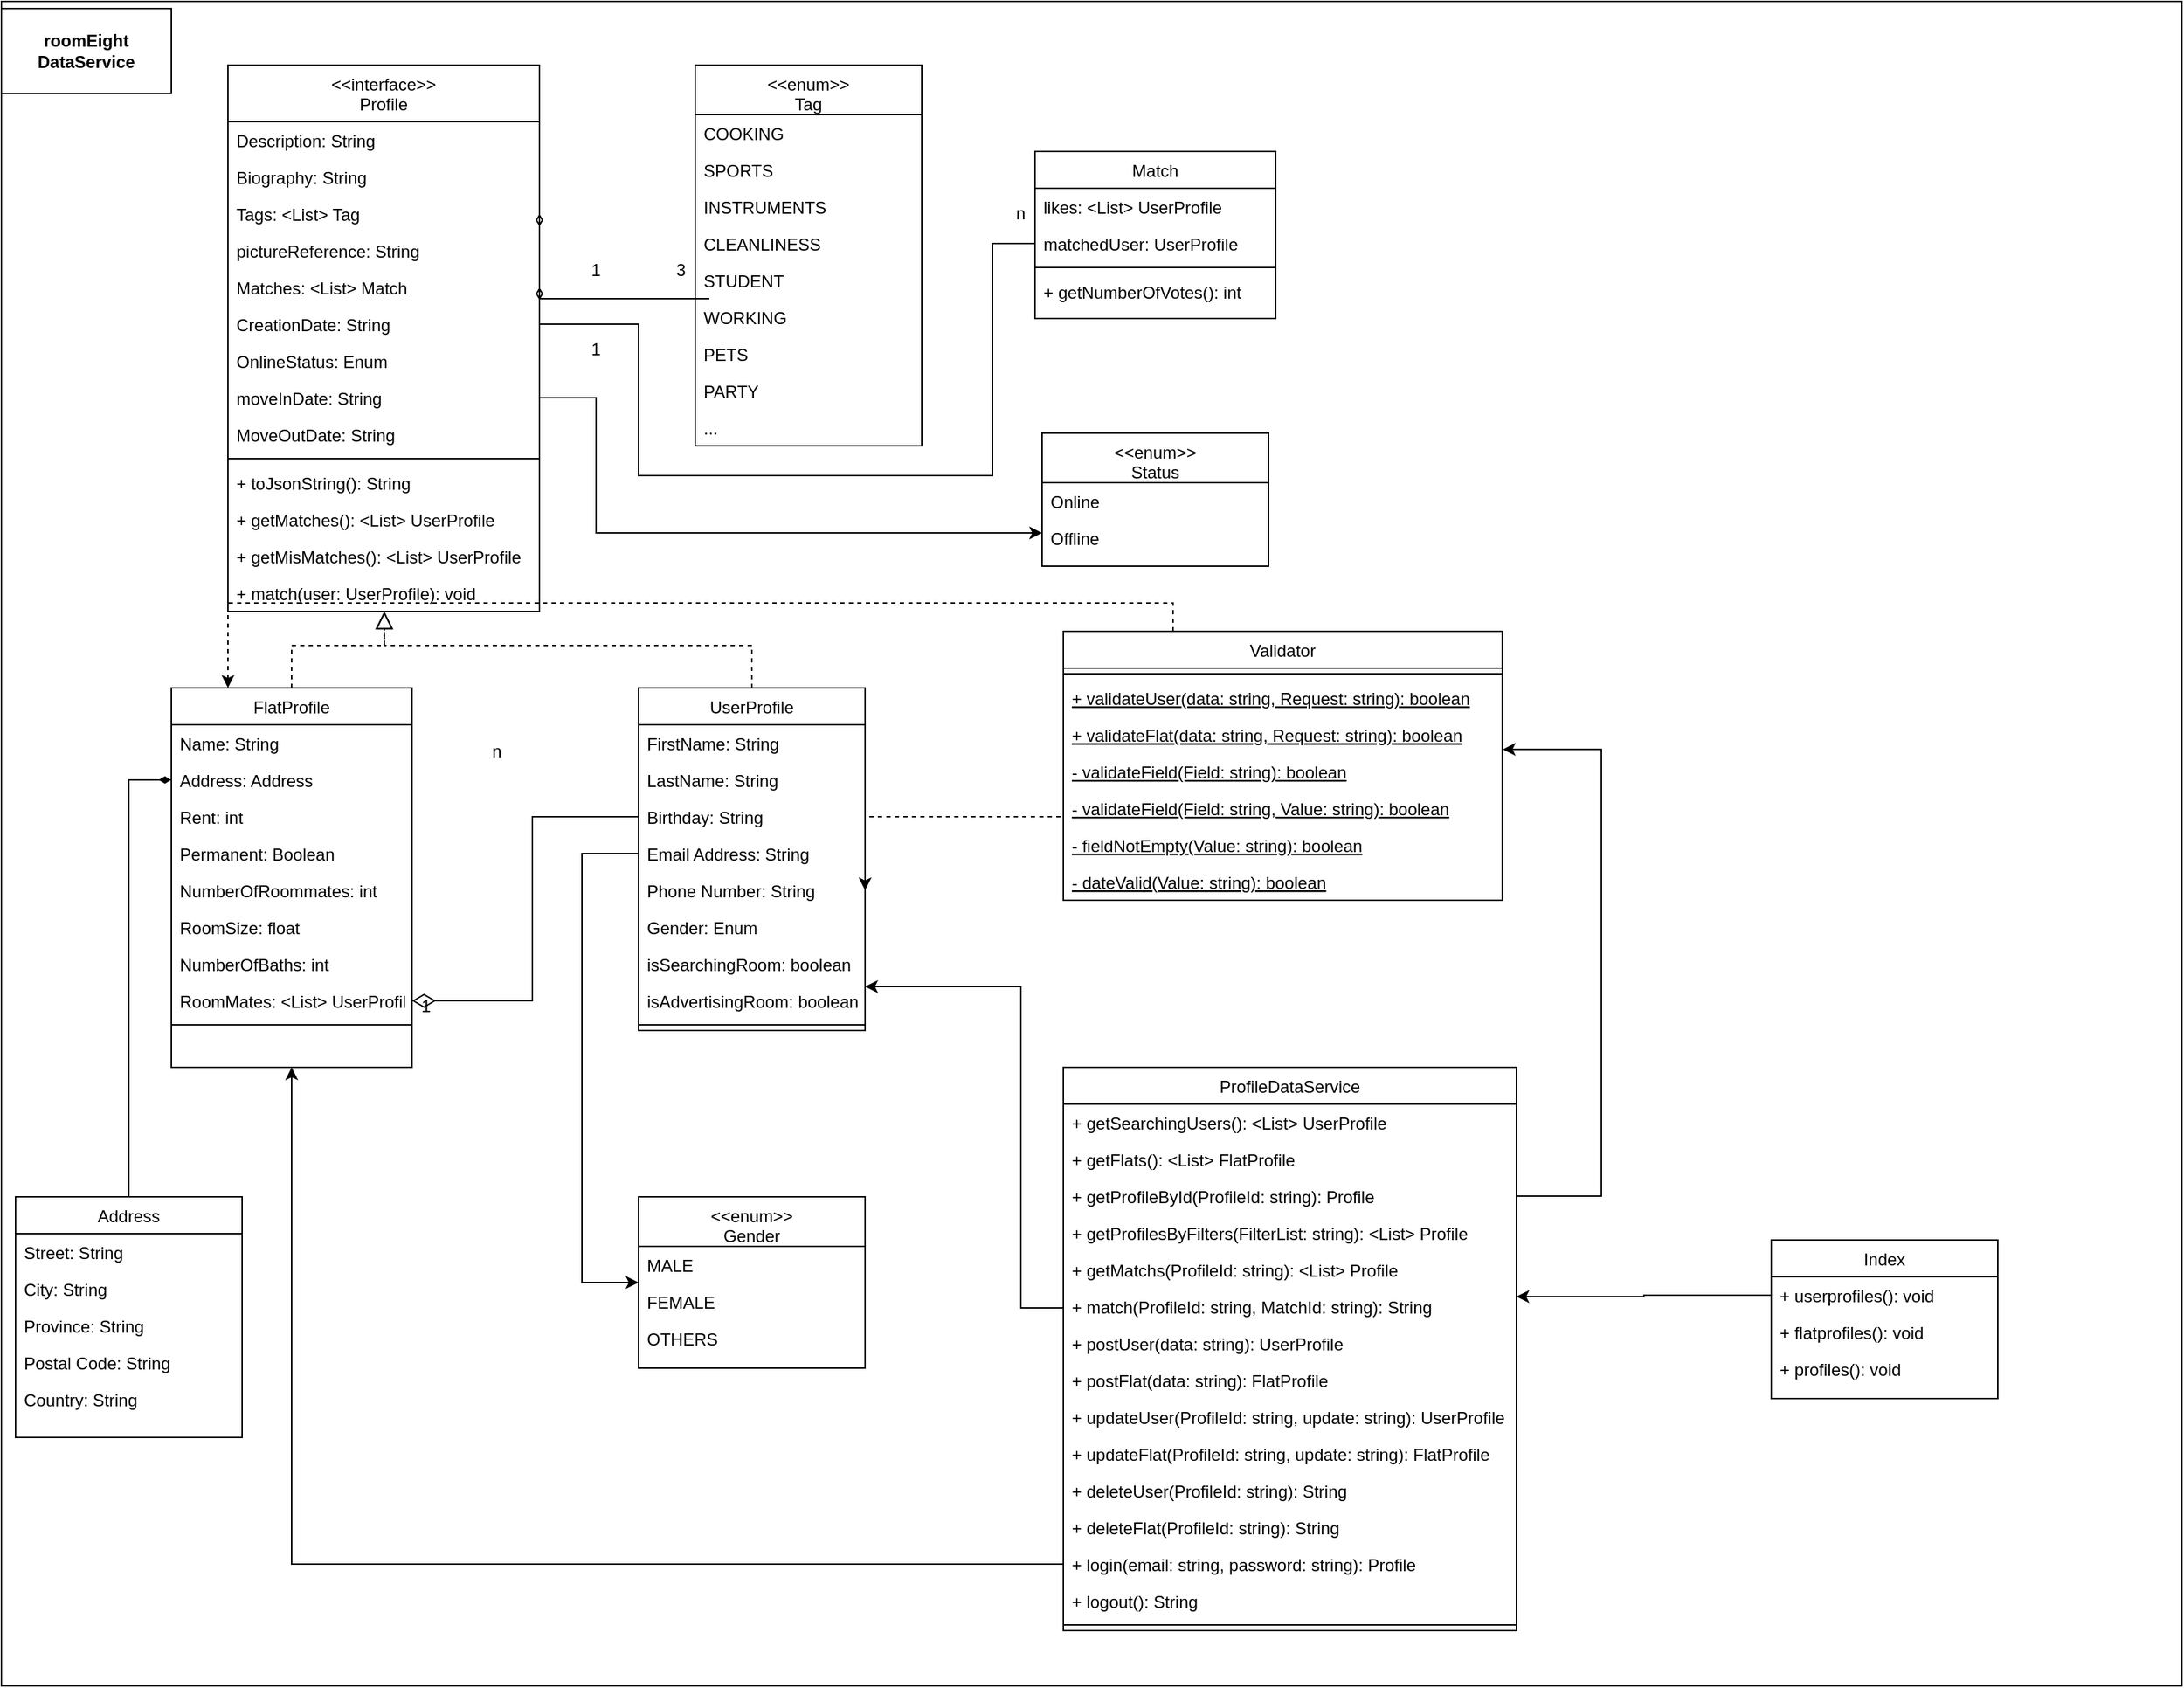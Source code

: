 <mxfile version="17.4.0" type="device"><diagram id="C5RBs43oDa-KdzZeNtuy" name="Page-1"><mxGraphModel dx="946" dy="2243" grid="1" gridSize="10" guides="1" tooltips="1" connect="1" arrows="1" fold="1" page="1" pageScale="1" pageWidth="1169" pageHeight="1654" math="0" shadow="0"><root><mxCell id="WIyWlLk6GJQsqaUBKTNV-0"/><mxCell id="WIyWlLk6GJQsqaUBKTNV-1" parent="WIyWlLk6GJQsqaUBKTNV-0"/><mxCell id="45syr0Z3DBqv8a0EdN4Z-90" value="" style="rounded=0;whiteSpace=wrap;html=1;fillColor=none;align=left;" parent="WIyWlLk6GJQsqaUBKTNV-1" vertex="1"><mxGeometry y="-95" width="1540" height="1190" as="geometry"/></mxCell><mxCell id="zkfFHV4jXpPFQw0GAbJ--0" value="&lt;&lt;interface&gt;&gt;&#10;Profile" style="swimlane;fontStyle=0;align=center;verticalAlign=top;childLayout=stackLayout;horizontal=1;startSize=40;horizontalStack=0;resizeParent=1;resizeLast=0;collapsible=1;marginBottom=0;rounded=0;shadow=0;strokeWidth=1;" parent="WIyWlLk6GJQsqaUBKTNV-1" vertex="1"><mxGeometry x="160" y="-50" width="220" height="386" as="geometry"><mxRectangle x="230" y="140" width="160" height="26" as="alternateBounds"/></mxGeometry></mxCell><mxCell id="45syr0Z3DBqv8a0EdN4Z-5" value="Description: String" style="text;align=left;verticalAlign=top;spacingLeft=4;spacingRight=4;overflow=hidden;rotatable=0;points=[[0,0.5],[1,0.5]];portConstraint=eastwest;rounded=0;shadow=0;html=0;" parent="zkfFHV4jXpPFQw0GAbJ--0" vertex="1"><mxGeometry y="40" width="220" height="26" as="geometry"/></mxCell><mxCell id="fmXCFGEMliuVrJ14JL0A-0" value="Biography: String" style="text;align=left;verticalAlign=top;spacingLeft=4;spacingRight=4;overflow=hidden;rotatable=0;points=[[0,0.5],[1,0.5]];portConstraint=eastwest;rounded=0;shadow=0;html=0;" parent="zkfFHV4jXpPFQw0GAbJ--0" vertex="1"><mxGeometry y="66" width="220" height="26" as="geometry"/></mxCell><mxCell id="45syr0Z3DBqv8a0EdN4Z-22" value="Tags: &lt;List&gt; Tag" style="text;align=left;verticalAlign=top;spacingLeft=4;spacingRight=4;overflow=hidden;rotatable=0;points=[[0,0.5],[1,0.5]];portConstraint=eastwest;rounded=0;shadow=0;html=0;" parent="zkfFHV4jXpPFQw0GAbJ--0" vertex="1"><mxGeometry y="92" width="220" height="26" as="geometry"/></mxCell><mxCell id="zDuQEX8JCiYGTL9rI8Mv-3" value="pictureReference: String" style="text;align=left;verticalAlign=top;spacingLeft=4;spacingRight=4;overflow=hidden;rotatable=0;points=[[0,0.5],[1,0.5]];portConstraint=eastwest;rounded=0;shadow=0;html=0;" parent="zkfFHV4jXpPFQw0GAbJ--0" vertex="1"><mxGeometry y="118" width="220" height="26" as="geometry"/></mxCell><mxCell id="q_veYpE_iwcE82pZh1WK-1" value="Matches: &lt;List&gt; Match" style="text;align=left;verticalAlign=top;spacingLeft=4;spacingRight=4;overflow=hidden;rotatable=0;points=[[0,0.5],[1,0.5]];portConstraint=eastwest;rounded=0;shadow=0;html=0;" parent="zkfFHV4jXpPFQw0GAbJ--0" vertex="1"><mxGeometry y="144" width="220" height="26" as="geometry"/></mxCell><mxCell id="0" value="CreationDate: String" style="text;align=left;verticalAlign=top;spacingLeft=4;spacingRight=4;overflow=hidden;rotatable=0;points=[[0,0.5],[1,0.5]];portConstraint=eastwest;rounded=0;shadow=0;html=0;" parent="zkfFHV4jXpPFQw0GAbJ--0" vertex="1"><mxGeometry y="170" width="220" height="26" as="geometry"/></mxCell><mxCell id="1" value="OnlineStatus: Enum" style="text;align=left;verticalAlign=top;spacingLeft=4;spacingRight=4;overflow=hidden;rotatable=0;points=[[0,0.5],[1,0.5]];portConstraint=eastwest;rounded=0;shadow=0;html=0;" parent="zkfFHV4jXpPFQw0GAbJ--0" vertex="1"><mxGeometry y="196" width="220" height="26" as="geometry"/></mxCell><mxCell id="45syr0Z3DBqv8a0EdN4Z-107" value="moveInDate: String" style="text;align=left;verticalAlign=top;spacingLeft=4;spacingRight=4;overflow=hidden;rotatable=0;points=[[0,0.5],[1,0.5]];portConstraint=eastwest;rounded=0;shadow=0;html=0;" parent="zkfFHV4jXpPFQw0GAbJ--0" vertex="1"><mxGeometry y="222" width="220" height="26" as="geometry"/></mxCell><mxCell id="ufS0wU04KmSd_7B6GoQx-1" value="MoveOutDate: String" style="text;align=left;verticalAlign=top;spacingLeft=4;spacingRight=4;overflow=hidden;rotatable=0;points=[[0,0.5],[1,0.5]];portConstraint=eastwest;rounded=0;shadow=0;html=0;" parent="zkfFHV4jXpPFQw0GAbJ--0" vertex="1"><mxGeometry y="248" width="220" height="26" as="geometry"/></mxCell><mxCell id="zkfFHV4jXpPFQw0GAbJ--4" value="" style="line;html=1;strokeWidth=1;align=left;verticalAlign=middle;spacingTop=-1;spacingLeft=3;spacingRight=3;rotatable=0;labelPosition=right;points=[];portConstraint=eastwest;" parent="zkfFHV4jXpPFQw0GAbJ--0" vertex="1"><mxGeometry y="274" width="220" height="8" as="geometry"/></mxCell><mxCell id="45syr0Z3DBqv8a0EdN4Z-7" value="+ toJsonString(): String" style="text;align=left;verticalAlign=top;spacingLeft=4;spacingRight=4;overflow=hidden;rotatable=0;points=[[0,0.5],[1,0.5]];portConstraint=eastwest;rounded=0;shadow=0;html=0;" parent="zkfFHV4jXpPFQw0GAbJ--0" vertex="1"><mxGeometry y="282" width="220" height="26" as="geometry"/></mxCell><mxCell id="45syr0Z3DBqv8a0EdN4Z-102" value="+ getMatches(): &lt;List&gt; UserProfile" style="text;align=left;verticalAlign=top;spacingLeft=4;spacingRight=4;overflow=hidden;rotatable=0;points=[[0,0.5],[1,0.5]];portConstraint=eastwest;rounded=0;shadow=0;html=0;" parent="zkfFHV4jXpPFQw0GAbJ--0" vertex="1"><mxGeometry y="308" width="220" height="26" as="geometry"/></mxCell><mxCell id="zDuQEX8JCiYGTL9rI8Mv-2" value="+ getMisMatches(): &lt;List&gt; UserProfile" style="text;align=left;verticalAlign=top;spacingLeft=4;spacingRight=4;overflow=hidden;rotatable=0;points=[[0,0.5],[1,0.5]];portConstraint=eastwest;rounded=0;shadow=0;html=0;" parent="zkfFHV4jXpPFQw0GAbJ--0" vertex="1"><mxGeometry y="334" width="220" height="26" as="geometry"/></mxCell><mxCell id="45syr0Z3DBqv8a0EdN4Z-106" value="+ match(user: UserProfile): void" style="text;align=left;verticalAlign=top;spacingLeft=4;spacingRight=4;overflow=hidden;rotatable=0;points=[[0,0.5],[1,0.5]];portConstraint=eastwest;rounded=0;shadow=0;html=0;" parent="zkfFHV4jXpPFQw0GAbJ--0" vertex="1"><mxGeometry y="360" width="220" height="26" as="geometry"/></mxCell><mxCell id="45syr0Z3DBqv8a0EdN4Z-18" style="edgeStyle=orthogonalEdgeStyle;rounded=0;orthogonalLoop=1;jettySize=auto;html=1;exitX=0;exitY=0.5;exitDx=0;exitDy=0;startArrow=none;startFill=0;endArrow=classic;endFill=1;" parent="WIyWlLk6GJQsqaUBKTNV-1" source="45syr0Z3DBqv8a0EdN4Z-12" target="45syr0Z3DBqv8a0EdN4Z-13" edge="1"><mxGeometry relative="1" as="geometry"><Array as="points"><mxPoint x="410" y="507"/><mxPoint x="410" y="810"/></Array></mxGeometry></mxCell><mxCell id="zkfFHV4jXpPFQw0GAbJ--6" value="FlatProfile" style="swimlane;fontStyle=0;align=center;verticalAlign=top;childLayout=stackLayout;horizontal=1;startSize=26;horizontalStack=0;resizeParent=1;resizeLast=0;collapsible=1;marginBottom=0;rounded=0;shadow=0;strokeWidth=1;" parent="WIyWlLk6GJQsqaUBKTNV-1" vertex="1"><mxGeometry x="120" y="390" width="170" height="268" as="geometry"><mxRectangle x="130" y="380" width="160" height="26" as="alternateBounds"/></mxGeometry></mxCell><mxCell id="LCGzDOC4kPeDHTp-ZecM-10" value="Name: String" style="text;align=left;verticalAlign=top;spacingLeft=4;spacingRight=4;overflow=hidden;rotatable=0;points=[[0,0.5],[1,0.5]];portConstraint=eastwest;" vertex="1" parent="zkfFHV4jXpPFQw0GAbJ--6"><mxGeometry y="26" width="170" height="26" as="geometry"/></mxCell><mxCell id="zkfFHV4jXpPFQw0GAbJ--7" value="Address: Address" style="text;align=left;verticalAlign=top;spacingLeft=4;spacingRight=4;overflow=hidden;rotatable=0;points=[[0,0.5],[1,0.5]];portConstraint=eastwest;" parent="zkfFHV4jXpPFQw0GAbJ--6" vertex="1"><mxGeometry y="52" width="170" height="26" as="geometry"/></mxCell><mxCell id="_LWKyoVRFLzhSd3-RyuI-0" value="Rent: int" style="text;align=left;verticalAlign=top;spacingLeft=4;spacingRight=4;overflow=hidden;rotatable=0;points=[[0,0.5],[1,0.5]];portConstraint=eastwest;rounded=0;shadow=0;html=0;" parent="zkfFHV4jXpPFQw0GAbJ--6" vertex="1"><mxGeometry y="78" width="170" height="26" as="geometry"/></mxCell><mxCell id="ufS0wU04KmSd_7B6GoQx-0" value="Permanent: Boolean" style="text;align=left;verticalAlign=top;spacingLeft=4;spacingRight=4;overflow=hidden;rotatable=0;points=[[0,0.5],[1,0.5]];portConstraint=eastwest;rounded=0;shadow=0;html=0;" parent="zkfFHV4jXpPFQw0GAbJ--6" vertex="1"><mxGeometry y="104" width="170" height="26" as="geometry"/></mxCell><mxCell id="ufS0wU04KmSd_7B6GoQx-4" value="NumberOfRoommates: int" style="text;align=left;verticalAlign=top;spacingLeft=4;spacingRight=4;overflow=hidden;rotatable=0;points=[[0,0.5],[1,0.5]];portConstraint=eastwest;rounded=0;shadow=0;html=0;" parent="zkfFHV4jXpPFQw0GAbJ--6" vertex="1"><mxGeometry y="130" width="170" height="26" as="geometry"/></mxCell><mxCell id="ufS0wU04KmSd_7B6GoQx-5" value="RoomSize: float" style="text;align=left;verticalAlign=top;spacingLeft=4;spacingRight=4;overflow=hidden;rotatable=0;points=[[0,0.5],[1,0.5]];portConstraint=eastwest;rounded=0;shadow=0;html=0;" parent="zkfFHV4jXpPFQw0GAbJ--6" vertex="1"><mxGeometry y="156" width="170" height="26" as="geometry"/></mxCell><mxCell id="ufS0wU04KmSd_7B6GoQx-6" value="NumberOfBaths: int" style="text;align=left;verticalAlign=top;spacingLeft=4;spacingRight=4;overflow=hidden;rotatable=0;points=[[0,0.5],[1,0.5]];portConstraint=eastwest;rounded=0;shadow=0;html=0;" parent="zkfFHV4jXpPFQw0GAbJ--6" vertex="1"><mxGeometry y="182" width="170" height="26" as="geometry"/></mxCell><mxCell id="zkfFHV4jXpPFQw0GAbJ--8" value="RoomMates: &lt;List&gt; UserProfile" style="text;align=left;verticalAlign=top;spacingLeft=4;spacingRight=4;overflow=hidden;rotatable=0;points=[[0,0.5],[1,0.5]];portConstraint=eastwest;rounded=0;shadow=0;html=0;" parent="zkfFHV4jXpPFQw0GAbJ--6" vertex="1"><mxGeometry y="208" width="170" height="26" as="geometry"/></mxCell><mxCell id="zkfFHV4jXpPFQw0GAbJ--9" value="" style="line;html=1;strokeWidth=1;align=left;verticalAlign=middle;spacingTop=-1;spacingLeft=3;spacingRight=3;rotatable=0;labelPosition=right;points=[];portConstraint=eastwest;" parent="zkfFHV4jXpPFQw0GAbJ--6" vertex="1"><mxGeometry y="234" width="170" height="8" as="geometry"/></mxCell><mxCell id="zkfFHV4jXpPFQw0GAbJ--12" value="" style="endArrow=block;endSize=10;endFill=0;shadow=0;strokeWidth=1;rounded=0;edgeStyle=elbowEdgeStyle;elbow=vertical;dashed=1;entryX=0.502;entryY=1;entryDx=0;entryDy=0;entryPerimeter=0;" parent="WIyWlLk6GJQsqaUBKTNV-1" source="zkfFHV4jXpPFQw0GAbJ--6" target="45syr0Z3DBqv8a0EdN4Z-106" edge="1"><mxGeometry width="160" relative="1" as="geometry"><mxPoint x="200" y="273" as="sourcePoint"/><mxPoint x="305" y="290" as="targetPoint"/><Array as="points"><mxPoint x="305" y="360"/></Array></mxGeometry></mxCell><mxCell id="zkfFHV4jXpPFQw0GAbJ--13" value="UserProfile" style="swimlane;fontStyle=0;align=center;verticalAlign=top;childLayout=stackLayout;horizontal=1;startSize=26;horizontalStack=0;resizeParent=1;resizeLast=0;collapsible=1;marginBottom=0;rounded=0;shadow=0;strokeWidth=1;" parent="WIyWlLk6GJQsqaUBKTNV-1" vertex="1"><mxGeometry x="450" y="390" width="160" height="242" as="geometry"><mxRectangle x="340" y="380" width="170" height="26" as="alternateBounds"/></mxGeometry></mxCell><mxCell id="LCGzDOC4kPeDHTp-ZecM-9" value="FirstName: String" style="text;align=left;verticalAlign=top;spacingLeft=4;spacingRight=4;overflow=hidden;rotatable=0;points=[[0,0.5],[1,0.5]];portConstraint=eastwest;rounded=0;shadow=0;html=0;" vertex="1" parent="zkfFHV4jXpPFQw0GAbJ--13"><mxGeometry y="26" width="160" height="26" as="geometry"/></mxCell><mxCell id="LCGzDOC4kPeDHTp-ZecM-8" value="LastName: String" style="text;align=left;verticalAlign=top;spacingLeft=4;spacingRight=4;overflow=hidden;rotatable=0;points=[[0,0.5],[1,0.5]];portConstraint=eastwest;rounded=0;shadow=0;html=0;" vertex="1" parent="zkfFHV4jXpPFQw0GAbJ--13"><mxGeometry y="52" width="160" height="26" as="geometry"/></mxCell><mxCell id="45syr0Z3DBqv8a0EdN4Z-9" value="Birthday: String" style="text;align=left;verticalAlign=top;spacingLeft=4;spacingRight=4;overflow=hidden;rotatable=0;points=[[0,0.5],[1,0.5]];portConstraint=eastwest;rounded=0;shadow=0;html=0;" parent="zkfFHV4jXpPFQw0GAbJ--13" vertex="1"><mxGeometry y="78" width="160" height="26" as="geometry"/></mxCell><mxCell id="45syr0Z3DBqv8a0EdN4Z-0" value="Email Address: String" style="text;align=left;verticalAlign=top;spacingLeft=4;spacingRight=4;overflow=hidden;rotatable=0;points=[[0,0.5],[1,0.5]];portConstraint=eastwest;rounded=0;shadow=0;html=0;" parent="zkfFHV4jXpPFQw0GAbJ--13" vertex="1"><mxGeometry y="104" width="160" height="26" as="geometry"/></mxCell><mxCell id="zkfFHV4jXpPFQw0GAbJ--2" value="Phone Number: String" style="text;align=left;verticalAlign=top;spacingLeft=4;spacingRight=4;overflow=hidden;rotatable=0;points=[[0,0.5],[1,0.5]];portConstraint=eastwest;rounded=0;shadow=0;html=0;" parent="zkfFHV4jXpPFQw0GAbJ--13" vertex="1"><mxGeometry y="130" width="160" height="26" as="geometry"/></mxCell><mxCell id="45syr0Z3DBqv8a0EdN4Z-12" value="Gender: Enum" style="text;align=left;verticalAlign=top;spacingLeft=4;spacingRight=4;overflow=hidden;rotatable=0;points=[[0,0.5],[1,0.5]];portConstraint=eastwest;rounded=0;shadow=0;html=0;" parent="zkfFHV4jXpPFQw0GAbJ--13" vertex="1"><mxGeometry y="156" width="160" height="26" as="geometry"/></mxCell><mxCell id="45syr0Z3DBqv8a0EdN4Z-19" value="isSearchingRoom: boolean" style="text;align=left;verticalAlign=top;spacingLeft=4;spacingRight=4;overflow=hidden;rotatable=0;points=[[0,0.5],[1,0.5]];portConstraint=eastwest;rounded=0;shadow=0;html=0;" parent="zkfFHV4jXpPFQw0GAbJ--13" vertex="1"><mxGeometry y="182" width="160" height="26" as="geometry"/></mxCell><mxCell id="45syr0Z3DBqv8a0EdN4Z-20" value="isAdvertisingRoom: boolean" style="text;align=left;verticalAlign=top;spacingLeft=4;spacingRight=4;overflow=hidden;rotatable=0;points=[[0,0.5],[1,0.5]];portConstraint=eastwest;rounded=0;shadow=0;html=0;" parent="zkfFHV4jXpPFQw0GAbJ--13" vertex="1"><mxGeometry y="208" width="160" height="26" as="geometry"/></mxCell><mxCell id="zkfFHV4jXpPFQw0GAbJ--15" value="" style="line;html=1;strokeWidth=1;align=left;verticalAlign=middle;spacingTop=-1;spacingLeft=3;spacingRight=3;rotatable=0;labelPosition=right;points=[];portConstraint=eastwest;" parent="zkfFHV4jXpPFQw0GAbJ--13" vertex="1"><mxGeometry y="234" width="160" height="8" as="geometry"/></mxCell><mxCell id="zkfFHV4jXpPFQw0GAbJ--16" value="" style="endArrow=block;endSize=10;endFill=0;shadow=0;strokeWidth=1;rounded=0;edgeStyle=elbowEdgeStyle;elbow=vertical;dashed=1;entryX=0.502;entryY=1;entryDx=0;entryDy=0;entryPerimeter=0;" parent="WIyWlLk6GJQsqaUBKTNV-1" source="zkfFHV4jXpPFQw0GAbJ--13" target="45syr0Z3DBqv8a0EdN4Z-106" edge="1"><mxGeometry width="160" relative="1" as="geometry"><mxPoint x="210" y="443" as="sourcePoint"/><mxPoint x="310" y="300" as="targetPoint"/><Array as="points"><mxPoint x="310" y="360"/></Array></mxGeometry></mxCell><mxCell id="zkfFHV4jXpPFQw0GAbJ--17" value="Address" style="swimlane;fontStyle=0;align=center;verticalAlign=top;childLayout=stackLayout;horizontal=1;startSize=26;horizontalStack=0;resizeParent=1;resizeLast=0;collapsible=1;marginBottom=0;rounded=0;shadow=0;strokeWidth=1;" parent="WIyWlLk6GJQsqaUBKTNV-1" vertex="1"><mxGeometry x="10" y="749.5" width="160" height="170" as="geometry"><mxRectangle x="550" y="140" width="160" height="26" as="alternateBounds"/></mxGeometry></mxCell><mxCell id="zkfFHV4jXpPFQw0GAbJ--18" value="Street: String" style="text;align=left;verticalAlign=top;spacingLeft=4;spacingRight=4;overflow=hidden;rotatable=0;points=[[0,0.5],[1,0.5]];portConstraint=eastwest;" parent="zkfFHV4jXpPFQw0GAbJ--17" vertex="1"><mxGeometry y="26" width="160" height="26" as="geometry"/></mxCell><mxCell id="zkfFHV4jXpPFQw0GAbJ--19" value="City: String" style="text;align=left;verticalAlign=top;spacingLeft=4;spacingRight=4;overflow=hidden;rotatable=0;points=[[0,0.5],[1,0.5]];portConstraint=eastwest;rounded=0;shadow=0;html=0;" parent="zkfFHV4jXpPFQw0GAbJ--17" vertex="1"><mxGeometry y="52" width="160" height="26" as="geometry"/></mxCell><mxCell id="zkfFHV4jXpPFQw0GAbJ--20" value="Province: String" style="text;align=left;verticalAlign=top;spacingLeft=4;spacingRight=4;overflow=hidden;rotatable=0;points=[[0,0.5],[1,0.5]];portConstraint=eastwest;rounded=0;shadow=0;html=0;" parent="zkfFHV4jXpPFQw0GAbJ--17" vertex="1"><mxGeometry y="78" width="160" height="26" as="geometry"/></mxCell><mxCell id="zkfFHV4jXpPFQw0GAbJ--21" value="Postal Code: String" style="text;align=left;verticalAlign=top;spacingLeft=4;spacingRight=4;overflow=hidden;rotatable=0;points=[[0,0.5],[1,0.5]];portConstraint=eastwest;rounded=0;shadow=0;html=0;" parent="zkfFHV4jXpPFQw0GAbJ--17" vertex="1"><mxGeometry y="104" width="160" height="26" as="geometry"/></mxCell><mxCell id="zkfFHV4jXpPFQw0GAbJ--22" value="Country: String" style="text;align=left;verticalAlign=top;spacingLeft=4;spacingRight=4;overflow=hidden;rotatable=0;points=[[0,0.5],[1,0.5]];portConstraint=eastwest;rounded=0;shadow=0;html=0;" parent="zkfFHV4jXpPFQw0GAbJ--17" vertex="1"><mxGeometry y="130" width="160" height="26" as="geometry"/></mxCell><mxCell id="45syr0Z3DBqv8a0EdN4Z-2" style="edgeStyle=orthogonalEdgeStyle;rounded=0;orthogonalLoop=1;jettySize=auto;html=1;exitX=0;exitY=0.5;exitDx=0;exitDy=0;startArrow=diamondThin;startFill=1;endArrow=none;endFill=0;" parent="WIyWlLk6GJQsqaUBKTNV-1" source="zkfFHV4jXpPFQw0GAbJ--7" target="zkfFHV4jXpPFQw0GAbJ--17" edge="1"><mxGeometry relative="1" as="geometry"/></mxCell><mxCell id="45syr0Z3DBqv8a0EdN4Z-13" value="&lt;&lt;enum&gt;&gt;&#10;Gender" style="swimlane;fontStyle=0;align=center;verticalAlign=top;childLayout=stackLayout;horizontal=1;startSize=35;horizontalStack=0;resizeParent=1;resizeLast=0;collapsible=1;marginBottom=0;rounded=0;shadow=0;strokeWidth=1;" parent="WIyWlLk6GJQsqaUBKTNV-1" vertex="1"><mxGeometry x="450" y="749.5" width="160" height="121" as="geometry"><mxRectangle x="340" y="380" width="170" height="26" as="alternateBounds"/></mxGeometry></mxCell><mxCell id="45syr0Z3DBqv8a0EdN4Z-14" value="MALE" style="text;align=left;verticalAlign=top;spacingLeft=4;spacingRight=4;overflow=hidden;rotatable=0;points=[[0,0.5],[1,0.5]];portConstraint=eastwest;rounded=0;shadow=0;html=0;" parent="45syr0Z3DBqv8a0EdN4Z-13" vertex="1"><mxGeometry y="35" width="160" height="26" as="geometry"/></mxCell><mxCell id="45syr0Z3DBqv8a0EdN4Z-15" value="FEMALE" style="text;align=left;verticalAlign=top;spacingLeft=4;spacingRight=4;overflow=hidden;rotatable=0;points=[[0,0.5],[1,0.5]];portConstraint=eastwest;rounded=0;shadow=0;html=0;" parent="45syr0Z3DBqv8a0EdN4Z-13" vertex="1"><mxGeometry y="61" width="160" height="26" as="geometry"/></mxCell><mxCell id="45syr0Z3DBqv8a0EdN4Z-17" value="OTHERS" style="text;align=left;verticalAlign=top;spacingLeft=4;spacingRight=4;overflow=hidden;rotatable=0;points=[[0,0.5],[1,0.5]];portConstraint=eastwest;rounded=0;shadow=0;html=0;" parent="45syr0Z3DBqv8a0EdN4Z-13" vertex="1"><mxGeometry y="87" width="160" height="26" as="geometry"/></mxCell><mxCell id="45syr0Z3DBqv8a0EdN4Z-23" value="&lt;&lt;enum&gt;&gt;&#10;Tag" style="swimlane;fontStyle=0;align=center;verticalAlign=top;childLayout=stackLayout;horizontal=1;startSize=35;horizontalStack=0;resizeParent=1;resizeLast=0;collapsible=1;marginBottom=0;rounded=0;shadow=0;strokeWidth=1;" parent="WIyWlLk6GJQsqaUBKTNV-1" vertex="1"><mxGeometry x="490" y="-50" width="160" height="269" as="geometry"><mxRectangle x="340" y="380" width="170" height="26" as="alternateBounds"/></mxGeometry></mxCell><mxCell id="45syr0Z3DBqv8a0EdN4Z-24" value="COOKING" style="text;align=left;verticalAlign=top;spacingLeft=4;spacingRight=4;overflow=hidden;rotatable=0;points=[[0,0.5],[1,0.5]];portConstraint=eastwest;rounded=0;shadow=0;html=0;" parent="45syr0Z3DBqv8a0EdN4Z-23" vertex="1"><mxGeometry y="35" width="160" height="26" as="geometry"/></mxCell><mxCell id="45syr0Z3DBqv8a0EdN4Z-25" value="SPORTS" style="text;align=left;verticalAlign=top;spacingLeft=4;spacingRight=4;overflow=hidden;rotatable=0;points=[[0,0.5],[1,0.5]];portConstraint=eastwest;rounded=0;shadow=0;html=0;" parent="45syr0Z3DBqv8a0EdN4Z-23" vertex="1"><mxGeometry y="61" width="160" height="26" as="geometry"/></mxCell><mxCell id="45syr0Z3DBqv8a0EdN4Z-26" value="INSTRUMENTS" style="text;align=left;verticalAlign=top;spacingLeft=4;spacingRight=4;overflow=hidden;rotatable=0;points=[[0,0.5],[1,0.5]];portConstraint=eastwest;rounded=0;shadow=0;html=0;" parent="45syr0Z3DBqv8a0EdN4Z-23" vertex="1"><mxGeometry y="87" width="160" height="26" as="geometry"/></mxCell><mxCell id="45syr0Z3DBqv8a0EdN4Z-27" value="CLEANLINESS" style="text;align=left;verticalAlign=top;spacingLeft=4;spacingRight=4;overflow=hidden;rotatable=0;points=[[0,0.5],[1,0.5]];portConstraint=eastwest;rounded=0;shadow=0;html=0;" parent="45syr0Z3DBqv8a0EdN4Z-23" vertex="1"><mxGeometry y="113" width="160" height="26" as="geometry"/></mxCell><mxCell id="45syr0Z3DBqv8a0EdN4Z-28" value="STUDENT" style="text;align=left;verticalAlign=top;spacingLeft=4;spacingRight=4;overflow=hidden;rotatable=0;points=[[0,0.5],[1,0.5]];portConstraint=eastwest;rounded=0;shadow=0;html=0;" parent="45syr0Z3DBqv8a0EdN4Z-23" vertex="1"><mxGeometry y="139" width="160" height="26" as="geometry"/></mxCell><mxCell id="45syr0Z3DBqv8a0EdN4Z-29" value="WORKING" style="text;align=left;verticalAlign=top;spacingLeft=4;spacingRight=4;overflow=hidden;rotatable=0;points=[[0,0.5],[1,0.5]];portConstraint=eastwest;rounded=0;shadow=0;html=0;" parent="45syr0Z3DBqv8a0EdN4Z-23" vertex="1"><mxGeometry y="165" width="160" height="26" as="geometry"/></mxCell><mxCell id="45syr0Z3DBqv8a0EdN4Z-30" value="PETS" style="text;align=left;verticalAlign=top;spacingLeft=4;spacingRight=4;overflow=hidden;rotatable=0;points=[[0,0.5],[1,0.5]];portConstraint=eastwest;rounded=0;shadow=0;html=0;" parent="45syr0Z3DBqv8a0EdN4Z-23" vertex="1"><mxGeometry y="191" width="160" height="26" as="geometry"/></mxCell><mxCell id="45syr0Z3DBqv8a0EdN4Z-33" value="PARTY" style="text;align=left;verticalAlign=top;spacingLeft=4;spacingRight=4;overflow=hidden;rotatable=0;points=[[0,0.5],[1,0.5]];portConstraint=eastwest;rounded=0;shadow=0;html=0;" parent="45syr0Z3DBqv8a0EdN4Z-23" vertex="1"><mxGeometry y="217" width="160" height="26" as="geometry"/></mxCell><mxCell id="45syr0Z3DBqv8a0EdN4Z-32" value="..." style="text;align=left;verticalAlign=top;spacingLeft=4;spacingRight=4;overflow=hidden;rotatable=0;points=[[0,0.5],[1,0.5]];portConstraint=eastwest;rounded=0;shadow=0;html=0;" parent="45syr0Z3DBqv8a0EdN4Z-23" vertex="1"><mxGeometry y="243" width="160" height="26" as="geometry"/></mxCell><mxCell id="45syr0Z3DBqv8a0EdN4Z-31" style="edgeStyle=orthogonalEdgeStyle;rounded=0;orthogonalLoop=1;jettySize=auto;html=1;exitX=1;exitY=0.5;exitDx=0;exitDy=0;startArrow=diamondThin;startFill=0;endArrow=none;endFill=0;" parent="WIyWlLk6GJQsqaUBKTNV-1" source="45syr0Z3DBqv8a0EdN4Z-22" edge="1"><mxGeometry relative="1" as="geometry"><Array as="points"><mxPoint x="500" y="115"/></Array><mxPoint x="500" y="115" as="targetPoint"/></mxGeometry></mxCell><mxCell id="45syr0Z3DBqv8a0EdN4Z-68" style="edgeStyle=orthogonalEdgeStyle;rounded=0;orthogonalLoop=1;jettySize=auto;html=1;exitX=0;exitY=0.75;exitDx=0;exitDy=0;startArrow=none;startFill=0;endArrow=classic;endFill=1;" parent="WIyWlLk6GJQsqaUBKTNV-1" source="45syr0Z3DBqv8a0EdN4Z-41" target="zkfFHV4jXpPFQw0GAbJ--13" edge="1"><mxGeometry relative="1" as="geometry"><Array as="points"><mxPoint x="720" y="828"/><mxPoint x="720" y="601"/></Array></mxGeometry></mxCell><mxCell id="45syr0Z3DBqv8a0EdN4Z-69" style="edgeStyle=orthogonalEdgeStyle;rounded=0;orthogonalLoop=1;jettySize=auto;html=1;exitX=0;exitY=0.5;exitDx=0;exitDy=0;entryX=0.5;entryY=1;entryDx=0;entryDy=0;startArrow=none;startFill=0;endArrow=classic;endFill=1;" parent="WIyWlLk6GJQsqaUBKTNV-1" source="_LWKyoVRFLzhSd3-RyuI-12" target="zkfFHV4jXpPFQw0GAbJ--6" edge="1"><mxGeometry relative="1" as="geometry"><Array as="points"><mxPoint x="205" y="1009"/></Array></mxGeometry></mxCell><mxCell id="lmbKVtaMtVqebQl6M7S7-5" style="edgeStyle=orthogonalEdgeStyle;rounded=0;orthogonalLoop=1;jettySize=auto;html=1;exitX=1;exitY=0.5;exitDx=0;exitDy=0;entryX=1.001;entryY=-0.1;entryDx=0;entryDy=0;entryPerimeter=0;" parent="WIyWlLk6GJQsqaUBKTNV-1" source="_LWKyoVRFLzhSd3-RyuI-2" target="lmbKVtaMtVqebQl6M7S7-2" edge="1"><mxGeometry relative="1" as="geometry"><Array as="points"><mxPoint x="1130" y="749"/><mxPoint x="1130" y="433"/></Array></mxGeometry></mxCell><mxCell id="45syr0Z3DBqv8a0EdN4Z-41" value="ProfileDataService" style="swimlane;fontStyle=0;align=center;verticalAlign=top;childLayout=stackLayout;horizontal=1;startSize=26;horizontalStack=0;resizeParent=1;resizeLast=0;collapsible=1;marginBottom=0;rounded=0;shadow=0;strokeWidth=1;" parent="WIyWlLk6GJQsqaUBKTNV-1" vertex="1"><mxGeometry x="750" y="658" width="320" height="398" as="geometry"><mxRectangle x="340" y="380" width="170" height="26" as="alternateBounds"/></mxGeometry></mxCell><mxCell id="_LWKyoVRFLzhSd3-RyuI-2" value="+ getSearchingUsers(): &lt;List&gt; UserProfile" style="text;align=left;verticalAlign=top;spacingLeft=4;spacingRight=4;overflow=hidden;rotatable=0;points=[[0,0.5],[1,0.5]];portConstraint=eastwest;rounded=0;shadow=0;html=0;" parent="45syr0Z3DBqv8a0EdN4Z-41" vertex="1"><mxGeometry y="26" width="320" height="26" as="geometry"/></mxCell><mxCell id="_LWKyoVRFLzhSd3-RyuI-3" value="+ getFlats(): &lt;List&gt; FlatProfile" style="text;align=left;verticalAlign=top;spacingLeft=4;spacingRight=4;overflow=hidden;rotatable=0;points=[[0,0.5],[1,0.5]];portConstraint=eastwest;rounded=0;shadow=0;html=0;" parent="45syr0Z3DBqv8a0EdN4Z-41" vertex="1"><mxGeometry y="52" width="320" height="26" as="geometry"/></mxCell><mxCell id="_LWKyoVRFLzhSd3-RyuI-13" value="+ getProfileById(ProfileId: string): Profile" style="text;align=left;verticalAlign=top;spacingLeft=4;spacingRight=4;overflow=hidden;rotatable=0;points=[[0,0.5],[1,0.5]];portConstraint=eastwest;rounded=0;shadow=0;html=0;" parent="45syr0Z3DBqv8a0EdN4Z-41" vertex="1"><mxGeometry y="78" width="320" height="26" as="geometry"/></mxCell><mxCell id="ufS0wU04KmSd_7B6GoQx-12" value="+ getProfilesByFilters(FilterList: string): &lt;List&gt; Profile" style="text;align=left;verticalAlign=top;spacingLeft=4;spacingRight=4;overflow=hidden;rotatable=0;points=[[0,0.5],[1,0.5]];portConstraint=eastwest;rounded=0;shadow=0;html=0;" parent="45syr0Z3DBqv8a0EdN4Z-41" vertex="1"><mxGeometry y="104" width="320" height="26" as="geometry"/></mxCell><mxCell id="ufS0wU04KmSd_7B6GoQx-11" value="+ getMatchs(ProfileId: string): &lt;List&gt; Profile" style="text;align=left;verticalAlign=top;spacingLeft=4;spacingRight=4;overflow=hidden;rotatable=0;points=[[0,0.5],[1,0.5]];portConstraint=eastwest;rounded=0;shadow=0;html=0;" parent="45syr0Z3DBqv8a0EdN4Z-41" vertex="1"><mxGeometry y="130" width="320" height="26" as="geometry"/></mxCell><mxCell id="ufS0wU04KmSd_7B6GoQx-15" value="+ match(ProfileId: string, MatchId: string): String" style="text;align=left;verticalAlign=top;spacingLeft=4;spacingRight=4;overflow=hidden;rotatable=0;points=[[0,0.5],[1,0.5]];portConstraint=eastwest;rounded=0;shadow=0;html=0;" parent="45syr0Z3DBqv8a0EdN4Z-41" vertex="1"><mxGeometry y="156" width="320" height="26" as="geometry"/></mxCell><mxCell id="_LWKyoVRFLzhSd3-RyuI-4" value="+ postUser(data: string): UserProfile" style="text;align=left;verticalAlign=top;spacingLeft=4;spacingRight=4;overflow=hidden;rotatable=0;points=[[0,0.5],[1,0.5]];portConstraint=eastwest;rounded=0;shadow=0;html=0;" parent="45syr0Z3DBqv8a0EdN4Z-41" vertex="1"><mxGeometry y="182" width="320" height="26" as="geometry"/></mxCell><mxCell id="_LWKyoVRFLzhSd3-RyuI-5" value="+ postFlat(data: string): FlatProfile" style="text;align=left;verticalAlign=top;spacingLeft=4;spacingRight=4;overflow=hidden;rotatable=0;points=[[0,0.5],[1,0.5]];portConstraint=eastwest;rounded=0;shadow=0;html=0;" parent="45syr0Z3DBqv8a0EdN4Z-41" vertex="1"><mxGeometry y="208" width="320" height="26" as="geometry"/></mxCell><mxCell id="_LWKyoVRFLzhSd3-RyuI-8" value="+ updateUser(ProfileId: string, update: string): UserProfile" style="text;align=left;verticalAlign=top;spacingLeft=4;spacingRight=4;overflow=hidden;rotatable=0;points=[[0,0.5],[1,0.5]];portConstraint=eastwest;rounded=0;shadow=0;html=0;" parent="45syr0Z3DBqv8a0EdN4Z-41" vertex="1"><mxGeometry y="234" width="320" height="26" as="geometry"/></mxCell><mxCell id="_LWKyoVRFLzhSd3-RyuI-7" value="+ updateFlat(ProfileId: string, update: string): FlatProfile" style="text;align=left;verticalAlign=top;spacingLeft=4;spacingRight=4;overflow=hidden;rotatable=0;points=[[0,0.5],[1,0.5]];portConstraint=eastwest;rounded=0;shadow=0;html=0;" parent="45syr0Z3DBqv8a0EdN4Z-41" vertex="1"><mxGeometry y="260" width="320" height="26" as="geometry"/></mxCell><mxCell id="_LWKyoVRFLzhSd3-RyuI-9" value="+ deleteUser(ProfileId: string): String" style="text;align=left;verticalAlign=top;spacingLeft=4;spacingRight=4;overflow=hidden;rotatable=0;points=[[0,0.5],[1,0.5]];portConstraint=eastwest;rounded=0;shadow=0;html=0;" parent="45syr0Z3DBqv8a0EdN4Z-41" vertex="1"><mxGeometry y="286" width="320" height="26" as="geometry"/></mxCell><mxCell id="_LWKyoVRFLzhSd3-RyuI-10" value="+ deleteFlat(ProfileId: string): String" style="text;align=left;verticalAlign=top;spacingLeft=4;spacingRight=4;overflow=hidden;rotatable=0;points=[[0,0.5],[1,0.5]];portConstraint=eastwest;rounded=0;shadow=0;html=0;" parent="45syr0Z3DBqv8a0EdN4Z-41" vertex="1"><mxGeometry y="312" width="320" height="26" as="geometry"/></mxCell><mxCell id="_LWKyoVRFLzhSd3-RyuI-11" value="+ login(email: string, password: string): Profile" style="text;align=left;verticalAlign=top;spacingLeft=4;spacingRight=4;overflow=hidden;rotatable=0;points=[[0,0.5],[1,0.5]];portConstraint=eastwest;rounded=0;shadow=0;html=0;" parent="45syr0Z3DBqv8a0EdN4Z-41" vertex="1"><mxGeometry y="338" width="320" height="26" as="geometry"/></mxCell><mxCell id="_LWKyoVRFLzhSd3-RyuI-12" value="+ logout(): String " style="text;align=left;verticalAlign=top;spacingLeft=4;spacingRight=4;overflow=hidden;rotatable=0;points=[[0,0.5],[1,0.5]];portConstraint=eastwest;rounded=0;shadow=0;html=0;" parent="45syr0Z3DBqv8a0EdN4Z-41" vertex="1"><mxGeometry y="364" width="320" height="26" as="geometry"/></mxCell><mxCell id="45syr0Z3DBqv8a0EdN4Z-46" value="" style="line;html=1;strokeWidth=1;align=left;verticalAlign=middle;spacingTop=-1;spacingLeft=3;spacingRight=3;rotatable=0;labelPosition=right;points=[];portConstraint=eastwest;" parent="45syr0Z3DBqv8a0EdN4Z-41" vertex="1"><mxGeometry y="390" width="320" height="8" as="geometry"/></mxCell><mxCell id="45syr0Z3DBqv8a0EdN4Z-52" value="Index" style="swimlane;fontStyle=0;align=center;verticalAlign=top;childLayout=stackLayout;horizontal=1;startSize=26;horizontalStack=0;resizeParent=1;resizeLast=0;collapsible=1;marginBottom=0;rounded=0;shadow=0;strokeWidth=1;" parent="WIyWlLk6GJQsqaUBKTNV-1" vertex="1"><mxGeometry x="1250" y="780" width="160" height="112" as="geometry"><mxRectangle x="340" y="380" width="170" height="26" as="alternateBounds"/></mxGeometry></mxCell><mxCell id="_LWKyoVRFLzhSd3-RyuI-6" value="+ userprofiles(): void" style="text;align=left;verticalAlign=top;spacingLeft=4;spacingRight=4;overflow=hidden;rotatable=0;points=[[0,0.5],[1,0.5]];portConstraint=eastwest;rounded=0;shadow=0;html=0;" parent="45syr0Z3DBqv8a0EdN4Z-52" vertex="1"><mxGeometry y="26" width="160" height="26" as="geometry"/></mxCell><mxCell id="7" value="+ flatprofiles(): void" style="text;align=left;verticalAlign=top;spacingLeft=4;spacingRight=4;overflow=hidden;rotatable=0;points=[[0,0.5],[1,0.5]];portConstraint=eastwest;rounded=0;shadow=0;html=0;" parent="45syr0Z3DBqv8a0EdN4Z-52" vertex="1"><mxGeometry y="52" width="160" height="26" as="geometry"/></mxCell><mxCell id="8" value="+ profiles(): void" style="text;align=left;verticalAlign=top;spacingLeft=4;spacingRight=4;overflow=hidden;rotatable=0;points=[[0,0.5],[1,0.5]];portConstraint=eastwest;rounded=0;shadow=0;html=0;" parent="45syr0Z3DBqv8a0EdN4Z-52" vertex="1"><mxGeometry y="78" width="160" height="26" as="geometry"/></mxCell><mxCell id="45syr0Z3DBqv8a0EdN4Z-74" style="edgeStyle=orthogonalEdgeStyle;rounded=0;orthogonalLoop=1;jettySize=auto;html=1;startArrow=none;startFill=0;endArrow=classic;endFill=1;dashed=1;exitX=0.25;exitY=0;exitDx=0;exitDy=0;" parent="WIyWlLk6GJQsqaUBKTNV-1" source="45syr0Z3DBqv8a0EdN4Z-63" edge="1"><mxGeometry relative="1" as="geometry"><mxPoint x="160" y="390" as="targetPoint"/><Array as="points"><mxPoint x="828" y="330"/><mxPoint x="160" y="330"/><mxPoint x="160" y="390"/></Array><mxPoint x="740" y="410" as="sourcePoint"/></mxGeometry></mxCell><mxCell id="45syr0Z3DBqv8a0EdN4Z-63" value="Validator" style="swimlane;fontStyle=0;align=center;verticalAlign=top;childLayout=stackLayout;horizontal=1;startSize=26;horizontalStack=0;resizeParent=1;resizeLast=0;collapsible=1;marginBottom=0;rounded=0;shadow=0;strokeWidth=1;" parent="WIyWlLk6GJQsqaUBKTNV-1" vertex="1"><mxGeometry x="750" y="350" width="310" height="190" as="geometry"><mxRectangle x="340" y="380" width="170" height="26" as="alternateBounds"/></mxGeometry></mxCell><mxCell id="45syr0Z3DBqv8a0EdN4Z-65" value="" style="line;html=1;strokeWidth=1;align=left;verticalAlign=middle;spacingTop=-1;spacingLeft=3;spacingRight=3;rotatable=0;labelPosition=right;points=[];portConstraint=eastwest;" parent="45syr0Z3DBqv8a0EdN4Z-63" vertex="1"><mxGeometry y="26" width="310" height="8" as="geometry"/></mxCell><mxCell id="45syr0Z3DBqv8a0EdN4Z-66" value="+ validateUser(data: string, Request: string): boolean" style="text;align=left;verticalAlign=top;spacingLeft=4;spacingRight=4;overflow=hidden;rotatable=0;points=[[0,0.5],[1,0.5]];portConstraint=eastwest;rounded=0;shadow=0;html=0;fontStyle=4" parent="45syr0Z3DBqv8a0EdN4Z-63" vertex="1"><mxGeometry y="34" width="310" height="26" as="geometry"/></mxCell><mxCell id="45syr0Z3DBqv8a0EdN4Z-67" value="+ validateFlat(data: string, Request: string): boolean" style="text;align=left;verticalAlign=top;spacingLeft=4;spacingRight=4;overflow=hidden;rotatable=0;points=[[0,0.5],[1,0.5]];portConstraint=eastwest;rounded=0;shadow=0;html=0;fontStyle=4" parent="45syr0Z3DBqv8a0EdN4Z-63" vertex="1"><mxGeometry y="60" width="310" height="26" as="geometry"/></mxCell><mxCell id="lmbKVtaMtVqebQl6M7S7-2" value="- validateField(Field: string): boolean" style="text;align=left;verticalAlign=top;spacingLeft=4;spacingRight=4;overflow=hidden;rotatable=0;points=[[0,0.5],[1,0.5]];portConstraint=eastwest;rounded=0;shadow=0;html=0;fontStyle=4" parent="45syr0Z3DBqv8a0EdN4Z-63" vertex="1"><mxGeometry y="86" width="310" height="26" as="geometry"/></mxCell><mxCell id="lmbKVtaMtVqebQl6M7S7-4" value="- validateField(Field: string, Value: string): boolean" style="text;align=left;verticalAlign=top;spacingLeft=4;spacingRight=4;overflow=hidden;rotatable=0;points=[[0,0.5],[1,0.5]];portConstraint=eastwest;rounded=0;shadow=0;html=0;fontStyle=4" parent="45syr0Z3DBqv8a0EdN4Z-63" vertex="1"><mxGeometry y="112" width="310" height="26" as="geometry"/></mxCell><mxCell id="lmbKVtaMtVqebQl6M7S7-3" value="- fieldNotEmpty(Value: string): boolean" style="text;align=left;verticalAlign=top;spacingLeft=4;spacingRight=4;overflow=hidden;rotatable=0;points=[[0,0.5],[1,0.5]];portConstraint=eastwest;rounded=0;shadow=0;html=0;fontStyle=4" parent="45syr0Z3DBqv8a0EdN4Z-63" vertex="1"><mxGeometry y="138" width="310" height="26" as="geometry"/></mxCell><mxCell id="ufS0wU04KmSd_7B6GoQx-2" value="- dateValid(Value: string): boolean" style="text;align=left;verticalAlign=top;spacingLeft=4;spacingRight=4;overflow=hidden;rotatable=0;points=[[0,0.5],[1,0.5]];portConstraint=eastwest;rounded=0;shadow=0;html=0;fontStyle=4" parent="45syr0Z3DBqv8a0EdN4Z-63" vertex="1"><mxGeometry y="164" width="310" height="26" as="geometry"/></mxCell><mxCell id="45syr0Z3DBqv8a0EdN4Z-73" style="edgeStyle=orthogonalEdgeStyle;rounded=0;orthogonalLoop=1;jettySize=auto;html=1;exitX=0;exitY=0.5;exitDx=0;exitDy=0;entryX=1;entryY=0.5;entryDx=0;entryDy=0;startArrow=none;startFill=0;endArrow=classic;endFill=1;dashed=1;" parent="WIyWlLk6GJQsqaUBKTNV-1" source="45syr0Z3DBqv8a0EdN4Z-67" target="zkfFHV4jXpPFQw0GAbJ--2" edge="1"><mxGeometry relative="1" as="geometry"><Array as="points"><mxPoint x="750" y="481"/></Array></mxGeometry></mxCell><mxCell id="45syr0Z3DBqv8a0EdN4Z-91" value="&lt;b&gt;roomEight DataService&lt;/b&gt;" style="rounded=0;whiteSpace=wrap;html=1;fillColor=none;" parent="WIyWlLk6GJQsqaUBKTNV-1" vertex="1"><mxGeometry y="-90" width="120" height="60" as="geometry"/></mxCell><mxCell id="45syr0Z3DBqv8a0EdN4Z-105" style="edgeStyle=orthogonalEdgeStyle;rounded=0;orthogonalLoop=1;jettySize=auto;html=1;exitX=1;exitY=0.5;exitDx=0;exitDy=0;entryX=0;entryY=0.5;entryDx=0;entryDy=0;startArrow=diamondThin;startFill=0;endArrow=none;endFill=0;targetPerimeterSpacing=0;sourcePerimeterSpacing=0;endSize=0;startSize=14;" parent="WIyWlLk6GJQsqaUBKTNV-1" source="zkfFHV4jXpPFQw0GAbJ--8" target="45syr0Z3DBqv8a0EdN4Z-9" edge="1"><mxGeometry relative="1" as="geometry"><Array as="points"/></mxGeometry></mxCell><mxCell id="q_veYpE_iwcE82pZh1WK-6" style="edgeStyle=orthogonalEdgeStyle;rounded=0;orthogonalLoop=1;jettySize=auto;html=1;exitX=0;exitY=0.5;exitDx=0;exitDy=0;entryX=1;entryY=0.5;entryDx=0;entryDy=0;endArrow=diamondThin;endFill=0;startArrow=none;startFill=0;" parent="WIyWlLk6GJQsqaUBKTNV-1" source="q_veYpE_iwcE82pZh1WK-4" target="q_veYpE_iwcE82pZh1WK-1" edge="1"><mxGeometry relative="1" as="geometry"><Array as="points"><mxPoint x="700" y="76"/><mxPoint x="700" y="240"/><mxPoint x="450" y="240"/><mxPoint x="450" y="133"/></Array></mxGeometry></mxCell><mxCell id="q_veYpE_iwcE82pZh1WK-2" value="Match" style="swimlane;fontStyle=0;align=center;verticalAlign=top;childLayout=stackLayout;horizontal=1;startSize=26;horizontalStack=0;resizeParent=1;resizeLast=0;collapsible=1;marginBottom=0;rounded=0;shadow=0;strokeWidth=1;" parent="WIyWlLk6GJQsqaUBKTNV-1" vertex="1"><mxGeometry x="730" y="11" width="170" height="118" as="geometry"><mxRectangle x="130" y="380" width="160" height="26" as="alternateBounds"/></mxGeometry></mxCell><mxCell id="q_veYpE_iwcE82pZh1WK-3" value="likes: &lt;List&gt; UserProfile" style="text;align=left;verticalAlign=top;spacingLeft=4;spacingRight=4;overflow=hidden;rotatable=0;points=[[0,0.5],[1,0.5]];portConstraint=eastwest;" parent="q_veYpE_iwcE82pZh1WK-2" vertex="1"><mxGeometry y="26" width="170" height="26" as="geometry"/></mxCell><mxCell id="q_veYpE_iwcE82pZh1WK-4" value="matchedUser: UserProfile" style="text;align=left;verticalAlign=top;spacingLeft=4;spacingRight=4;overflow=hidden;rotatable=0;points=[[0,0.5],[1,0.5]];portConstraint=eastwest;rounded=0;shadow=0;html=0;" parent="q_veYpE_iwcE82pZh1WK-2" vertex="1"><mxGeometry y="52" width="170" height="26" as="geometry"/></mxCell><mxCell id="q_veYpE_iwcE82pZh1WK-5" value="" style="line;html=1;strokeWidth=1;align=left;verticalAlign=middle;spacingTop=-1;spacingLeft=3;spacingRight=3;rotatable=0;labelPosition=right;points=[];portConstraint=eastwest;" parent="q_veYpE_iwcE82pZh1WK-2" vertex="1"><mxGeometry y="78" width="170" height="8" as="geometry"/></mxCell><mxCell id="q_veYpE_iwcE82pZh1WK-14" value="+ getNumberOfVotes(): int" style="text;align=left;verticalAlign=top;spacingLeft=4;spacingRight=4;overflow=hidden;rotatable=0;points=[[0,0.5],[1,0.5]];portConstraint=eastwest;rounded=0;shadow=0;html=0;" parent="q_veYpE_iwcE82pZh1WK-2" vertex="1"><mxGeometry y="86" width="170" height="26" as="geometry"/></mxCell><mxCell id="q_veYpE_iwcE82pZh1WK-8" value="1" style="text;html=1;strokeColor=none;fillColor=none;align=center;verticalAlign=middle;whiteSpace=wrap;rounded=0;" parent="WIyWlLk6GJQsqaUBKTNV-1" vertex="1"><mxGeometry x="410" y="80" width="20" height="30" as="geometry"/></mxCell><mxCell id="q_veYpE_iwcE82pZh1WK-9" value="3" style="text;html=1;strokeColor=none;fillColor=none;align=center;verticalAlign=middle;whiteSpace=wrap;rounded=0;" parent="WIyWlLk6GJQsqaUBKTNV-1" vertex="1"><mxGeometry x="470" y="80" width="20" height="30" as="geometry"/></mxCell><mxCell id="q_veYpE_iwcE82pZh1WK-10" value="1" style="text;html=1;strokeColor=none;fillColor=none;align=center;verticalAlign=middle;whiteSpace=wrap;rounded=0;" parent="WIyWlLk6GJQsqaUBKTNV-1" vertex="1"><mxGeometry x="290" y="600" width="20" height="30" as="geometry"/></mxCell><mxCell id="q_veYpE_iwcE82pZh1WK-11" value="n" style="text;html=1;strokeColor=none;fillColor=none;align=center;verticalAlign=middle;whiteSpace=wrap;rounded=0;" parent="WIyWlLk6GJQsqaUBKTNV-1" vertex="1"><mxGeometry x="340" y="420" width="20" height="30" as="geometry"/></mxCell><mxCell id="q_veYpE_iwcE82pZh1WK-12" value="1" style="text;html=1;strokeColor=none;fillColor=none;align=center;verticalAlign=middle;whiteSpace=wrap;rounded=0;" parent="WIyWlLk6GJQsqaUBKTNV-1" vertex="1"><mxGeometry x="410" y="136" width="20" height="30" as="geometry"/></mxCell><mxCell id="q_veYpE_iwcE82pZh1WK-13" value="n" style="text;html=1;strokeColor=none;fillColor=none;align=center;verticalAlign=middle;whiteSpace=wrap;rounded=0;" parent="WIyWlLk6GJQsqaUBKTNV-1" vertex="1"><mxGeometry x="710" y="40" width="20" height="30" as="geometry"/></mxCell><mxCell id="ufS0wU04KmSd_7B6GoQx-14" style="edgeStyle=orthogonalEdgeStyle;rounded=0;orthogonalLoop=1;jettySize=auto;html=1;exitX=0;exitY=0.5;exitDx=0;exitDy=0;startArrow=none;startFill=0;endArrow=classic;endFill=1;" parent="WIyWlLk6GJQsqaUBKTNV-1" source="_LWKyoVRFLzhSd3-RyuI-6" edge="1"><mxGeometry relative="1" as="geometry"><mxPoint x="1070" y="820" as="targetPoint"/><Array as="points"><mxPoint x="1160" y="819"/><mxPoint x="1070" y="820"/></Array></mxGeometry></mxCell><mxCell id="2" value="&lt;&lt;enum&gt;&gt;&#10;Status" style="swimlane;fontStyle=0;align=center;verticalAlign=top;childLayout=stackLayout;horizontal=1;startSize=35;horizontalStack=0;resizeParent=1;resizeLast=0;collapsible=1;marginBottom=0;rounded=0;shadow=0;strokeWidth=1;" parent="WIyWlLk6GJQsqaUBKTNV-1" vertex="1"><mxGeometry x="735" y="210" width="160" height="94" as="geometry"><mxRectangle x="340" y="380" width="170" height="26" as="alternateBounds"/></mxGeometry></mxCell><mxCell id="3" value="Online" style="text;align=left;verticalAlign=top;spacingLeft=4;spacingRight=4;overflow=hidden;rotatable=0;points=[[0,0.5],[1,0.5]];portConstraint=eastwest;rounded=0;shadow=0;html=0;" parent="2" vertex="1"><mxGeometry y="35" width="160" height="26" as="geometry"/></mxCell><mxCell id="4" value="Offline" style="text;align=left;verticalAlign=top;spacingLeft=4;spacingRight=4;overflow=hidden;rotatable=0;points=[[0,0.5],[1,0.5]];portConstraint=eastwest;rounded=0;shadow=0;html=0;" parent="2" vertex="1"><mxGeometry y="61" width="160" height="26" as="geometry"/></mxCell><mxCell id="6" style="edgeStyle=orthogonalEdgeStyle;rounded=0;orthogonalLoop=1;jettySize=auto;html=1;exitX=1;exitY=0.5;exitDx=0;exitDy=0;entryX=0;entryY=0.75;entryDx=0;entryDy=0;" parent="WIyWlLk6GJQsqaUBKTNV-1" source="1" target="2" edge="1"><mxGeometry relative="1" as="geometry"><Array as="points"><mxPoint x="420" y="185"/><mxPoint x="420" y="281"/></Array></mxGeometry></mxCell></root></mxGraphModel></diagram></mxfile>